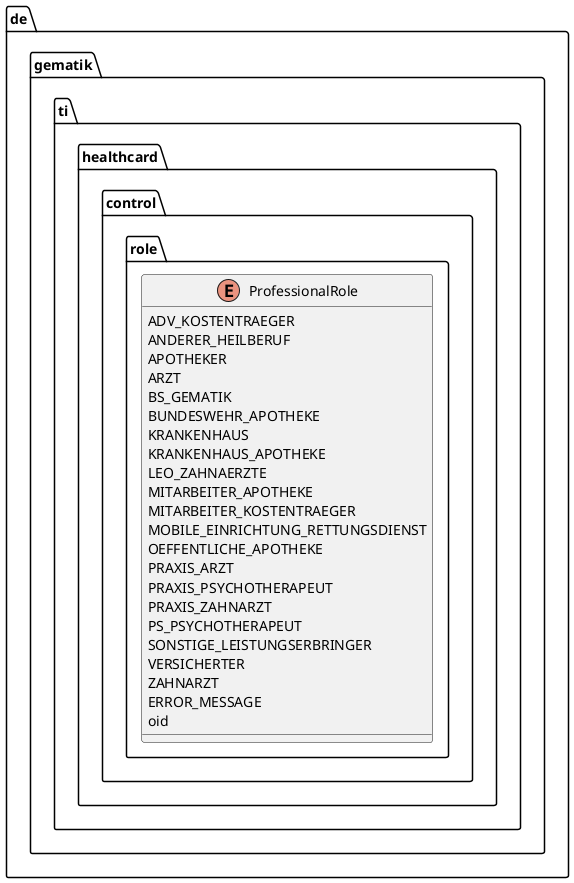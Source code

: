 @startuml



  namespace de.gematik.ti.healthcard.control {
    namespace role {
      enum ProfessionalRole {
        ADV_KOSTENTRAEGER
        ANDERER_HEILBERUF
        APOTHEKER
        ARZT
        BS_GEMATIK
        BUNDESWEHR_APOTHEKE
        KRANKENHAUS
        KRANKENHAUS_APOTHEKE
        LEO_ZAHNAERZTE
        MITARBEITER_APOTHEKE
        MITARBEITER_KOSTENTRAEGER
        MOBILE_EINRICHTUNG_RETTUNGSDIENST
        OEFFENTLICHE_APOTHEKE
        PRAXIS_ARZT
        PRAXIS_PSYCHOTHERAPEUT
        PRAXIS_ZAHNARZT
        PS_PSYCHOTHERAPEUT
        SONSTIGE_LEISTUNGSERBRINGER
        VERSICHERTER
        ZAHNARZT
        ERROR_MESSAGE
        oid
      }
    }
  }
  










@enduml
